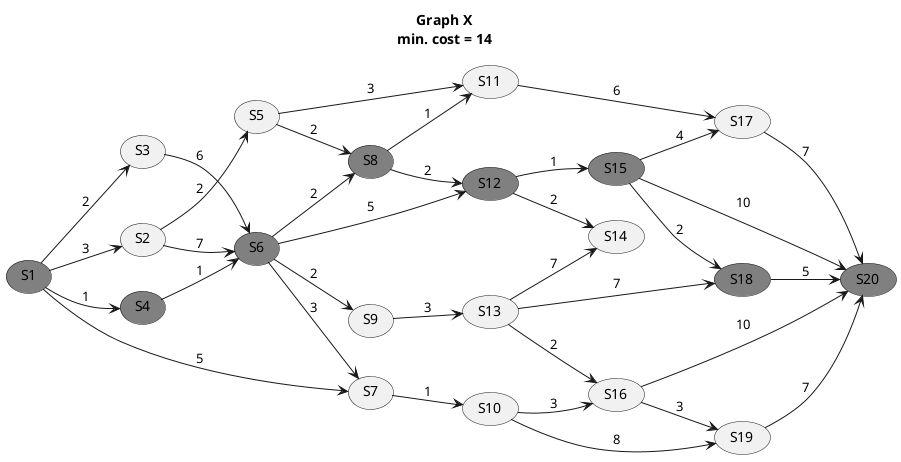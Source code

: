 @startuml
skinparam monochrome true
left to right direction

title Graph X\nmin. cost = 14

(S1)    #Grey
(S1) --> (S2) : 3
(S1) --> (S3) : 2
(S1) --> (S4) : 1
(S1) --> (S7) : 5

(S2) --> (S5) : 2
(S2) --> (S6) : 7

(S3) --> (S6) : 6

(S4)    #Grey
(S4) --> (S6) : 1

(S5) --> (S8) : 2
(S5) --> (S11) : 3

(S6)    #Grey
(S6) --> (S7) : 3
(S6) --> (S8) : 2
(S6) --> (S9) : 2
(S6) --> (S12) : 5

(S7) --> (S10) : 1

(S8)    #Grey
(S8) --> (S11) : 1
(S8) --> (S12) : 2

(S9) --> (S13) : 3

(S10) --> (S16) : 3
(S10) --> (S19) : 8

(S11) --> (S17) : 6

(S12)   #Grey
(S12) --> (S14) : 2
(S12) --> (S15) : 1

(S13) --> (S14) : 7
(S13) --> (S16) : 2
(S13) --> (S18) : 7

(S15)   #Grey
(S15) --> (S17) : 4
(S15) --> (S18) : 2
(S15) --> (S20) : 10

(S16) --> (S19) : 3
(S16) --> (S20) : 10

(S17) --> (S20) : 7

(S18)   #Grey
(S18) --> (S20) : 5
(S19) --> (S20) : 7

(S20)   #Grey
@enduml
